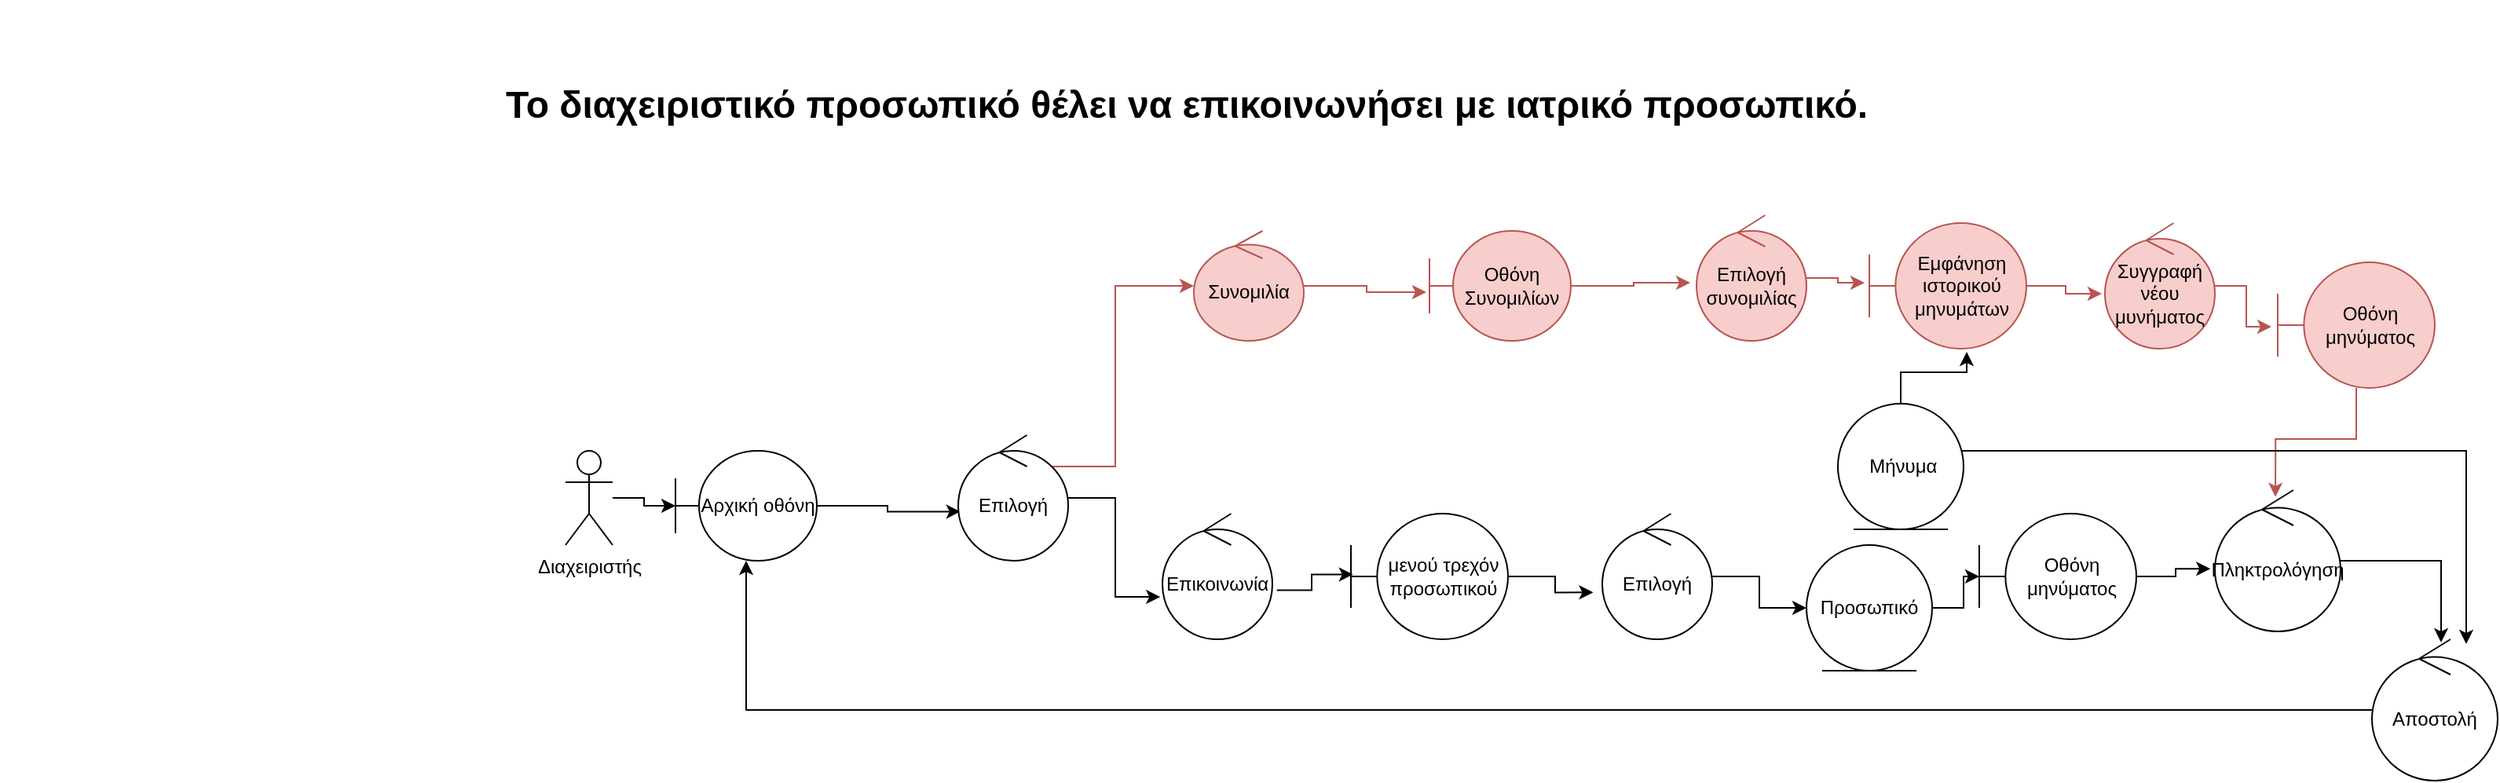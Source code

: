 <mxfile version="14.6.1" type="device"><diagram name="Page-1" id="929967ad-93f9-6ef4-fab6-5d389245f69c"><mxGraphModel dx="1422" dy="735" grid="1" gridSize="10" guides="1" tooltips="1" connect="1" arrows="1" fold="1" page="1" pageScale="1.5" pageWidth="1169" pageHeight="826" background="none" math="0" shadow="0"><root><mxCell id="0" style=";html=1;"/><mxCell id="1" style=";html=1;" parent="0"/><mxCell id="1672d66443f91eb5-23" value="&lt;br/&gt;&lt;pre class=&quot;western&quot; lang=&quot;el-GR&quot;&gt;&lt;font face=&quot;Bahnschrift, sans-serif&quot;&gt;&lt;b&gt;Το διαχειριστικό προσωπικό θέλει να επικοινωνήσει με ιατρικό προσωπικό.&lt;/b&gt;&lt;/font&gt;&lt;/pre&gt;&lt;br/&gt;" style="text;strokeColor=none;fillColor=none;html=1;fontSize=24;fontStyle=1;verticalAlign=middle;align=center;" parent="1" vertex="1"><mxGeometry x="170" y="290" width="1510" height="40" as="geometry"/></mxCell><mxCell id="89gJJdfsEHyWe4KBx-3g-4" style="edgeStyle=orthogonalEdgeStyle;rounded=0;orthogonalLoop=1;jettySize=auto;html=1;entryX=0;entryY=0.5;entryDx=0;entryDy=0;" parent="1" source="89gJJdfsEHyWe4KBx-3g-1" target="89gJJdfsEHyWe4KBx-3g-3" edge="1"><mxGeometry relative="1" as="geometry"/></mxCell><mxCell id="89gJJdfsEHyWe4KBx-3g-1" value="Διαχειριστής" style="shape=umlActor;verticalLabelPosition=bottom;verticalAlign=top;html=1;outlineConnect=0;" parent="1" vertex="1"><mxGeometry x="530" y="530" width="30" height="60" as="geometry"/></mxCell><mxCell id="89gJJdfsEHyWe4KBx-3g-65" style="edgeStyle=orthogonalEdgeStyle;rounded=0;orthogonalLoop=1;jettySize=auto;html=1;entryX=0.02;entryY=0.609;entryDx=0;entryDy=0;entryPerimeter=0;" parent="1" source="89gJJdfsEHyWe4KBx-3g-3" target="89gJJdfsEHyWe4KBx-3g-29" edge="1"><mxGeometry relative="1" as="geometry"/></mxCell><mxCell id="89gJJdfsEHyWe4KBx-3g-3" value="Αρχική οθόνη" style="shape=umlBoundary;whiteSpace=wrap;html=1;fontFamily=Helvetica;fontSize=12;fontColor=#000000;align=center;strokeColor=#000000;fillColor=#ffffff;" parent="1" vertex="1"><mxGeometry x="600" y="530" width="90" height="70" as="geometry"/></mxCell><mxCell id="89gJJdfsEHyWe4KBx-3g-67" style="edgeStyle=orthogonalEdgeStyle;rounded=0;orthogonalLoop=1;jettySize=auto;html=1;entryX=-0.02;entryY=0.663;entryDx=0;entryDy=0;entryPerimeter=0;" parent="1" source="89gJJdfsEHyWe4KBx-3g-29" target="89gJJdfsEHyWe4KBx-3g-70" edge="1"><mxGeometry relative="1" as="geometry"><mxPoint x="914.3" y="573.04" as="targetPoint"/></mxGeometry></mxCell><mxCell id="89gJJdfsEHyWe4KBx-3g-85" style="edgeStyle=orthogonalEdgeStyle;rounded=0;orthogonalLoop=1;jettySize=auto;html=1;entryX=0;entryY=0.5;entryDx=0;entryDy=0;fillColor=#f8cecc;strokeColor=#b85450;" parent="1" target="89gJJdfsEHyWe4KBx-3g-84" edge="1"><mxGeometry relative="1" as="geometry"><Array as="points"><mxPoint x="880" y="540"/><mxPoint x="880" y="425"/></Array><mxPoint x="840" y="540" as="sourcePoint"/></mxGeometry></mxCell><mxCell id="89gJJdfsEHyWe4KBx-3g-29" value="Επιλογή" style="ellipse;shape=umlControl;whiteSpace=wrap;html=1;" parent="1" vertex="1"><mxGeometry x="780" y="520" width="70" height="80" as="geometry"/></mxCell><mxCell id="89gJJdfsEHyWe4KBx-3g-69" style="edgeStyle=orthogonalEdgeStyle;rounded=0;orthogonalLoop=1;jettySize=auto;html=1;entryX=0.014;entryY=0.484;entryDx=0;entryDy=0;exitX=1.041;exitY=0.609;exitDx=0;exitDy=0;exitPerimeter=0;entryPerimeter=0;" parent="1" source="89gJJdfsEHyWe4KBx-3g-70" target="89gJJdfsEHyWe4KBx-3g-71" edge="1"><mxGeometry relative="1" as="geometry"><mxPoint x="1020" y="570" as="sourcePoint"/><mxPoint x="1080" y="570" as="targetPoint"/></mxGeometry></mxCell><mxCell id="89gJJdfsEHyWe4KBx-3g-70" value="Επικοινωνία" style="ellipse;shape=umlControl;whiteSpace=wrap;html=1;" parent="1" vertex="1"><mxGeometry x="910" y="570" width="70" height="80" as="geometry"/></mxCell><mxCell id="89gJJdfsEHyWe4KBx-3g-73" style="edgeStyle=orthogonalEdgeStyle;rounded=0;orthogonalLoop=1;jettySize=auto;html=1;entryX=-0.082;entryY=0.627;entryDx=0;entryDy=0;entryPerimeter=0;" parent="1" source="89gJJdfsEHyWe4KBx-3g-71" target="89gJJdfsEHyWe4KBx-3g-72" edge="1"><mxGeometry relative="1" as="geometry"/></mxCell><mxCell id="89gJJdfsEHyWe4KBx-3g-71" value="μενού τρεχόν προσωπικού" style="shape=umlBoundary;whiteSpace=wrap;html=1;" parent="1" vertex="1"><mxGeometry x="1030" y="570" width="100" height="80" as="geometry"/></mxCell><mxCell id="89gJJdfsEHyWe4KBx-3g-75" style="edgeStyle=orthogonalEdgeStyle;rounded=0;orthogonalLoop=1;jettySize=auto;html=1;entryX=0;entryY=0.5;entryDx=0;entryDy=0;" parent="1" source="89gJJdfsEHyWe4KBx-3g-72" target="89gJJdfsEHyWe4KBx-3g-74" edge="1"><mxGeometry relative="1" as="geometry"/></mxCell><mxCell id="89gJJdfsEHyWe4KBx-3g-72" value="Επιλογή" style="ellipse;shape=umlControl;whiteSpace=wrap;html=1;" parent="1" vertex="1"><mxGeometry x="1190" y="570" width="70" height="80" as="geometry"/></mxCell><mxCell id="89gJJdfsEHyWe4KBx-3g-77" style="edgeStyle=orthogonalEdgeStyle;rounded=0;orthogonalLoop=1;jettySize=auto;html=1;entryX=0;entryY=0.5;entryDx=0;entryDy=0;" parent="1" source="89gJJdfsEHyWe4KBx-3g-74" target="89gJJdfsEHyWe4KBx-3g-76" edge="1"><mxGeometry relative="1" as="geometry"/></mxCell><mxCell id="89gJJdfsEHyWe4KBx-3g-74" value="Προσωπικό" style="ellipse;shape=umlEntity;whiteSpace=wrap;html=1;" parent="1" vertex="1"><mxGeometry x="1320" y="590" width="80" height="80" as="geometry"/></mxCell><mxCell id="89gJJdfsEHyWe4KBx-3g-79" style="edgeStyle=orthogonalEdgeStyle;rounded=0;orthogonalLoop=1;jettySize=auto;html=1;entryX=-0.036;entryY=0.557;entryDx=0;entryDy=0;entryPerimeter=0;" parent="1" source="89gJJdfsEHyWe4KBx-3g-76" target="89gJJdfsEHyWe4KBx-3g-78" edge="1"><mxGeometry relative="1" as="geometry"/></mxCell><mxCell id="89gJJdfsEHyWe4KBx-3g-76" value="Οθόνη μηνύματος" style="shape=umlBoundary;whiteSpace=wrap;html=1;fontFamily=Helvetica;fontSize=12;fontColor=#000000;align=center;strokeColor=#000000;fillColor=#ffffff;" parent="1" vertex="1"><mxGeometry x="1430" y="570" width="100" height="80" as="geometry"/></mxCell><mxCell id="TNLk158I1P5_duUR8RJ1-16" style="edgeStyle=orthogonalEdgeStyle;rounded=0;orthogonalLoop=1;jettySize=auto;html=1;entryX=0.55;entryY=0.022;entryDx=0;entryDy=0;entryPerimeter=0;" edge="1" parent="1" source="89gJJdfsEHyWe4KBx-3g-78" target="89gJJdfsEHyWe4KBx-3g-82"><mxGeometry relative="1" as="geometry"/></mxCell><mxCell id="89gJJdfsEHyWe4KBx-3g-78" value="Πληκτρολόγηση" style="ellipse;shape=umlControl;whiteSpace=wrap;html=1;" parent="1" vertex="1"><mxGeometry x="1580" y="555" width="80" height="90" as="geometry"/></mxCell><mxCell id="Yis1ACHo03O2AmnO9l9W-3" style="edgeStyle=orthogonalEdgeStyle;rounded=0;orthogonalLoop=1;jettySize=auto;html=1;" parent="1" source="89gJJdfsEHyWe4KBx-3g-82" target="89gJJdfsEHyWe4KBx-3g-3" edge="1"><mxGeometry relative="1" as="geometry"><mxPoint x="1560" y="880" as="targetPoint"/></mxGeometry></mxCell><mxCell id="89gJJdfsEHyWe4KBx-3g-82" value="Αποστολή" style="ellipse;shape=umlControl;whiteSpace=wrap;html=1;" parent="1" vertex="1"><mxGeometry x="1680" y="650" width="80" height="90" as="geometry"/></mxCell><mxCell id="89gJJdfsEHyWe4KBx-3g-86" style="edgeStyle=orthogonalEdgeStyle;rounded=0;orthogonalLoop=1;jettySize=auto;html=1;entryX=0.482;entryY=0.049;entryDx=0;entryDy=0;entryPerimeter=0;fillColor=#f8cecc;strokeColor=#b85450;startArrow=none;" parent="1" source="TNLk158I1P5_duUR8RJ1-19" target="89gJJdfsEHyWe4KBx-3g-78" edge="1"><mxGeometry relative="1" as="geometry"/></mxCell><mxCell id="TNLk158I1P5_duUR8RJ1-4" style="edgeStyle=orthogonalEdgeStyle;rounded=0;orthogonalLoop=1;jettySize=auto;html=1;fillColor=#f8cecc;strokeColor=#b85450;" edge="1" parent="1" source="89gJJdfsEHyWe4KBx-3g-84"><mxGeometry relative="1" as="geometry"><mxPoint x="1078" y="429" as="targetPoint"/><Array as="points"><mxPoint x="1040" y="425"/><mxPoint x="1040" y="429"/></Array></mxGeometry></mxCell><mxCell id="89gJJdfsEHyWe4KBx-3g-84" value="Συνομιλία" style="ellipse;shape=umlControl;whiteSpace=wrap;html=1;fontFamily=Helvetica;fontSize=12;fontColor=#000000;align=center;strokeColor=#b85450;fillColor=#f8cecc;" parent="1" vertex="1"><mxGeometry x="930" y="390" width="70" height="70" as="geometry"/></mxCell><mxCell id="TNLk158I1P5_duUR8RJ1-10" style="edgeStyle=orthogonalEdgeStyle;rounded=0;orthogonalLoop=1;jettySize=auto;html=1;entryX=-0.057;entryY=0.538;entryDx=0;entryDy=0;entryPerimeter=0;fillColor=#f8cecc;strokeColor=#b85450;" edge="1" parent="1" source="TNLk158I1P5_duUR8RJ1-1" target="TNLk158I1P5_duUR8RJ1-5"><mxGeometry relative="1" as="geometry"/></mxCell><mxCell id="TNLk158I1P5_duUR8RJ1-1" value="Οθόνη Συνομιλίων" style="shape=umlBoundary;whiteSpace=wrap;html=1;fontFamily=Helvetica;fontSize=12;fontColor=#000000;align=center;strokeColor=#b85450;fillColor=#f8cecc;" vertex="1" parent="1"><mxGeometry x="1080" y="390" width="90" height="70" as="geometry"/></mxCell><mxCell id="TNLk158I1P5_duUR8RJ1-9" style="edgeStyle=orthogonalEdgeStyle;rounded=0;orthogonalLoop=1;jettySize=auto;html=1;entryX=-0.03;entryY=0.475;entryDx=0;entryDy=0;entryPerimeter=0;fillColor=#f8cecc;strokeColor=#b85450;" edge="1" parent="1" source="TNLk158I1P5_duUR8RJ1-5" target="TNLk158I1P5_duUR8RJ1-7"><mxGeometry relative="1" as="geometry"/></mxCell><mxCell id="TNLk158I1P5_duUR8RJ1-5" value="Επιλογή συνομιλίας" style="ellipse;shape=umlControl;whiteSpace=wrap;html=1;fillColor=#f8cecc;strokeColor=#b85450;" vertex="1" parent="1"><mxGeometry x="1250" y="380" width="70" height="80" as="geometry"/></mxCell><mxCell id="TNLk158I1P5_duUR8RJ1-15" style="edgeStyle=orthogonalEdgeStyle;rounded=0;orthogonalLoop=1;jettySize=auto;html=1;entryX=-0.029;entryY=0.563;entryDx=0;entryDy=0;entryPerimeter=0;fillColor=#f8cecc;strokeColor=#b85450;" edge="1" parent="1" source="TNLk158I1P5_duUR8RJ1-7" target="TNLk158I1P5_duUR8RJ1-13"><mxGeometry relative="1" as="geometry"/></mxCell><mxCell id="TNLk158I1P5_duUR8RJ1-7" value="Εμφάνηση ιστορικού μηνυμάτων" style="shape=umlBoundary;whiteSpace=wrap;html=1;fillColor=#f8cecc;strokeColor=#b85450;" vertex="1" parent="1"><mxGeometry x="1360" y="385" width="100" height="80" as="geometry"/></mxCell><mxCell id="TNLk158I1P5_duUR8RJ1-21" style="edgeStyle=orthogonalEdgeStyle;rounded=0;orthogonalLoop=1;jettySize=auto;html=1;entryX=-0.04;entryY=0.513;entryDx=0;entryDy=0;entryPerimeter=0;fillColor=#f8cecc;strokeColor=#b85450;" edge="1" parent="1" source="TNLk158I1P5_duUR8RJ1-13" target="TNLk158I1P5_duUR8RJ1-19"><mxGeometry relative="1" as="geometry"/></mxCell><mxCell id="TNLk158I1P5_duUR8RJ1-13" value="Συγγραφή νέου μυνήματος" style="ellipse;shape=umlControl;whiteSpace=wrap;html=1;fillColor=#f8cecc;strokeColor=#b85450;" vertex="1" parent="1"><mxGeometry x="1510" y="385" width="70" height="80" as="geometry"/></mxCell><mxCell id="TNLk158I1P5_duUR8RJ1-22" style="edgeStyle=orthogonalEdgeStyle;rounded=0;orthogonalLoop=1;jettySize=auto;html=1;entryX=0.62;entryY=1.025;entryDx=0;entryDy=0;entryPerimeter=0;" edge="1" parent="1" source="TNLk158I1P5_duUR8RJ1-17" target="TNLk158I1P5_duUR8RJ1-7"><mxGeometry relative="1" as="geometry"/></mxCell><mxCell id="TNLk158I1P5_duUR8RJ1-23" style="edgeStyle=orthogonalEdgeStyle;rounded=0;orthogonalLoop=1;jettySize=auto;html=1;" edge="1" parent="1" source="TNLk158I1P5_duUR8RJ1-17"><mxGeometry relative="1" as="geometry"><mxPoint x="1740" y="653" as="targetPoint"/><Array as="points"><mxPoint x="1740" y="530"/><mxPoint x="1740" y="653"/></Array></mxGeometry></mxCell><mxCell id="TNLk158I1P5_duUR8RJ1-17" value="&amp;nbsp;Μήνυμα" style="ellipse;shape=umlEntity;whiteSpace=wrap;html=1;fontFamily=Helvetica;fontSize=12;fontColor=#000000;align=center;strokeColor=#000000;fillColor=#ffffff;" vertex="1" parent="1"><mxGeometry x="1340" y="500" width="80" height="80" as="geometry"/></mxCell><mxCell id="TNLk158I1P5_duUR8RJ1-19" value="Οθόνη μηνύματος" style="shape=umlBoundary;whiteSpace=wrap;html=1;fillColor=#f8cecc;strokeColor=#b85450;" vertex="1" parent="1"><mxGeometry x="1620" y="410" width="100" height="80" as="geometry"/></mxCell></root></mxGraphModel></diagram></mxfile>